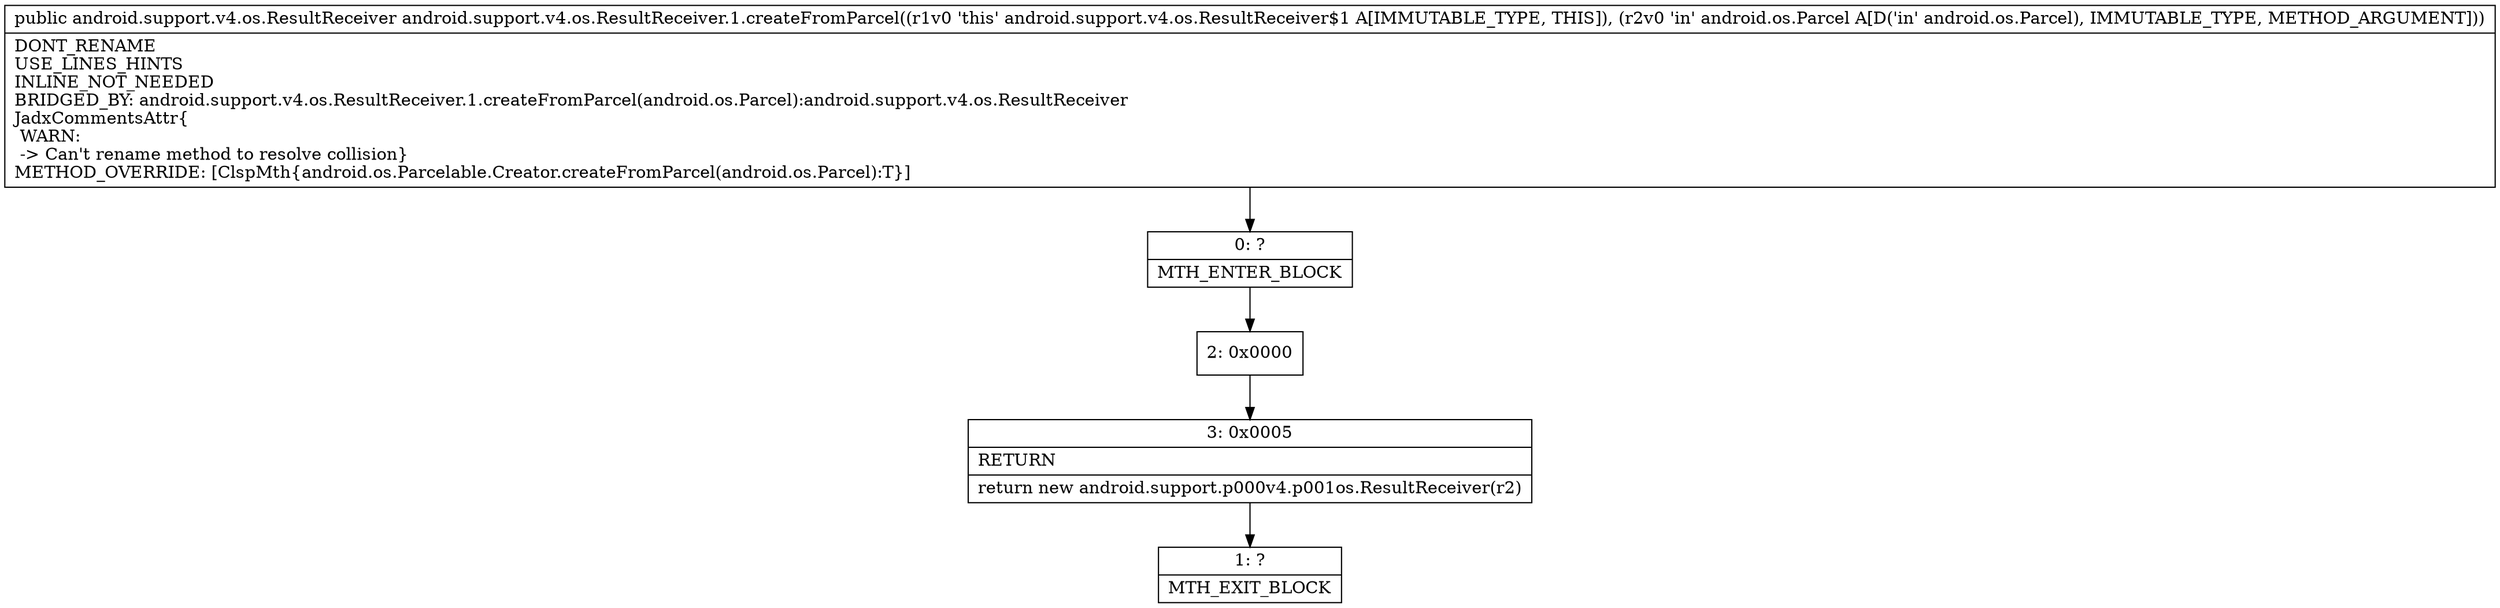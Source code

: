 digraph "CFG forandroid.support.v4.os.ResultReceiver.1.createFromParcel(Landroid\/os\/Parcel;)Landroid\/support\/v4\/os\/ResultReceiver;" {
Node_0 [shape=record,label="{0\:\ ?|MTH_ENTER_BLOCK\l}"];
Node_2 [shape=record,label="{2\:\ 0x0000}"];
Node_3 [shape=record,label="{3\:\ 0x0005|RETURN\l|return new android.support.p000v4.p001os.ResultReceiver(r2)\l}"];
Node_1 [shape=record,label="{1\:\ ?|MTH_EXIT_BLOCK\l}"];
MethodNode[shape=record,label="{public android.support.v4.os.ResultReceiver android.support.v4.os.ResultReceiver.1.createFromParcel((r1v0 'this' android.support.v4.os.ResultReceiver$1 A[IMMUTABLE_TYPE, THIS]), (r2v0 'in' android.os.Parcel A[D('in' android.os.Parcel), IMMUTABLE_TYPE, METHOD_ARGUMENT]))  | DONT_RENAME\lUSE_LINES_HINTS\lINLINE_NOT_NEEDED\lBRIDGED_BY: android.support.v4.os.ResultReceiver.1.createFromParcel(android.os.Parcel):android.support.v4.os.ResultReceiver\lJadxCommentsAttr\{\l WARN: \l \-\> Can't rename method to resolve collision\}\lMETHOD_OVERRIDE: [ClspMth\{android.os.Parcelable.Creator.createFromParcel(android.os.Parcel):T\}]\l}"];
MethodNode -> Node_0;Node_0 -> Node_2;
Node_2 -> Node_3;
Node_3 -> Node_1;
}

